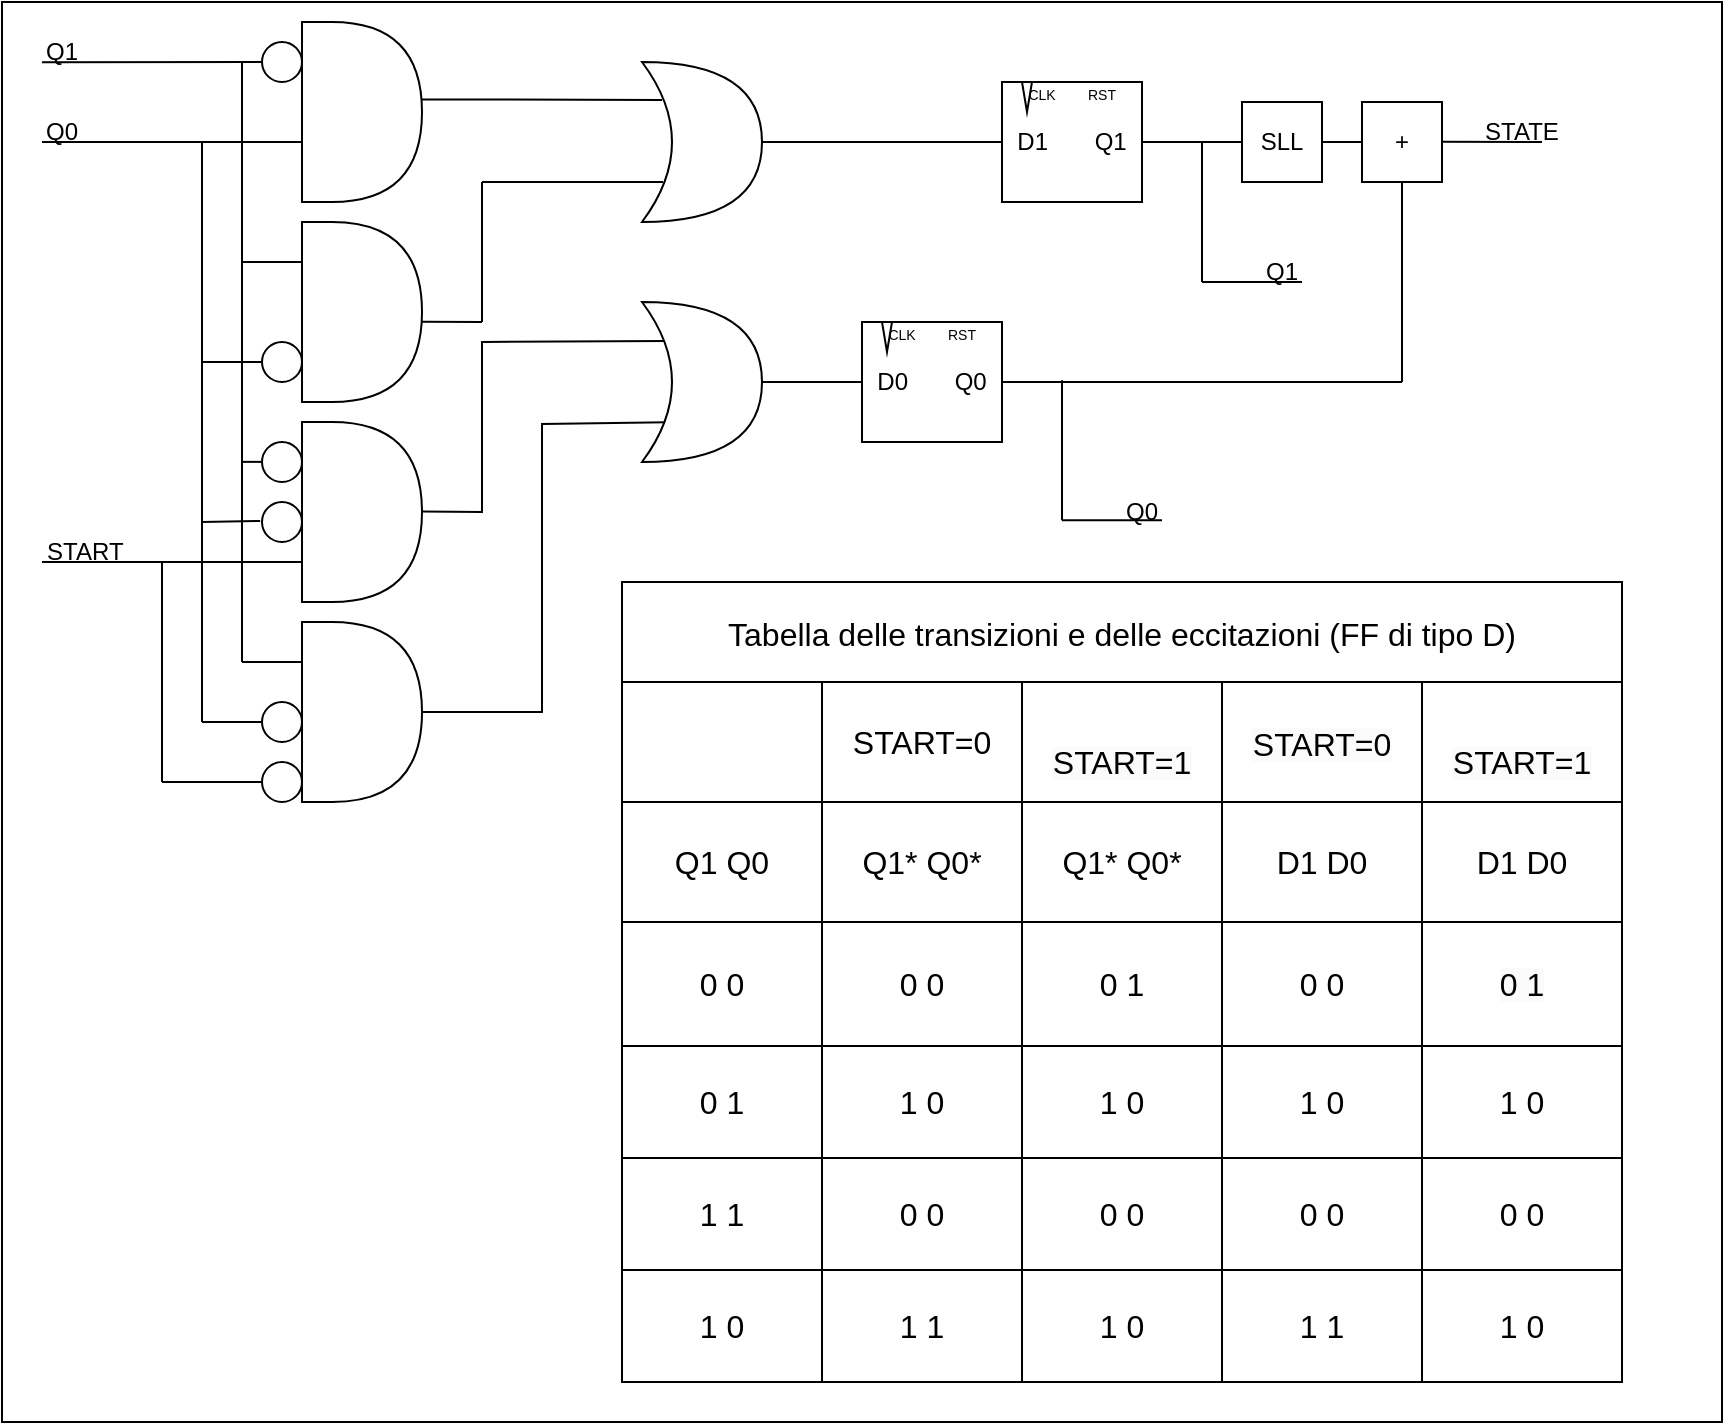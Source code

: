 <mxfile version="21.0.6" type="device"><diagram name="Pagina-1" id="FR991NiHqx2Wa30AYlvy"><mxGraphModel dx="1434" dy="838" grid="1" gridSize="10" guides="1" tooltips="1" connect="1" arrows="1" fold="1" page="1" pageScale="1" pageWidth="827" pageHeight="1169" math="0" shadow="0"><root><mxCell id="0"/><mxCell id="1" parent="0"/><mxCell id="OOi0XTIYdre6TijQ8wzF-10" value="" style="rounded=0;whiteSpace=wrap;html=1;" vertex="1" parent="1"><mxGeometry y="110" width="860" height="710" as="geometry"/></mxCell><mxCell id="tma3pXc1YQjICb22r_t--1" value="" style="shape=delay;whiteSpace=wrap;html=1;" parent="1" vertex="1"><mxGeometry x="150" y="120" width="60" height="90" as="geometry"/></mxCell><mxCell id="tma3pXc1YQjICb22r_t--3" value="" style="shape=delay;whiteSpace=wrap;html=1;" parent="1" vertex="1"><mxGeometry x="150" y="220" width="60" height="90" as="geometry"/></mxCell><mxCell id="tma3pXc1YQjICb22r_t--4" value="" style="shape=delay;whiteSpace=wrap;html=1;" parent="1" vertex="1"><mxGeometry x="150" y="420" width="60" height="90" as="geometry"/></mxCell><mxCell id="tma3pXc1YQjICb22r_t--5" value="" style="shape=delay;whiteSpace=wrap;html=1;" parent="1" vertex="1"><mxGeometry x="150" y="320" width="60" height="90" as="geometry"/></mxCell><mxCell id="tma3pXc1YQjICb22r_t--8" value="" style="endArrow=none;html=1;rounded=0;" parent="1" edge="1"><mxGeometry width="50" height="50" relative="1" as="geometry"><mxPoint x="120" y="240" as="sourcePoint"/><mxPoint x="150" y="240" as="targetPoint"/></mxGeometry></mxCell><mxCell id="tma3pXc1YQjICb22r_t--10" value="" style="endArrow=none;html=1;rounded=0;" parent="1" edge="1"><mxGeometry width="50" height="50" relative="1" as="geometry"><mxPoint x="120" y="339.93" as="sourcePoint"/><mxPoint x="130" y="339.93" as="targetPoint"/></mxGeometry></mxCell><mxCell id="tma3pXc1YQjICb22r_t--11" value="" style="endArrow=none;html=1;rounded=0;entryX=-0.046;entryY=0.474;entryDx=0;entryDy=0;entryPerimeter=0;" parent="1" target="tma3pXc1YQjICb22r_t--23" edge="1"><mxGeometry width="50" height="50" relative="1" as="geometry"><mxPoint x="100" y="370" as="sourcePoint"/><mxPoint x="130" y="365" as="targetPoint"/></mxGeometry></mxCell><mxCell id="tma3pXc1YQjICb22r_t--12" value="" style="endArrow=none;html=1;rounded=0;" parent="1" edge="1"><mxGeometry width="50" height="50" relative="1" as="geometry"><mxPoint x="20" y="390" as="sourcePoint"/><mxPoint x="150" y="390" as="targetPoint"/></mxGeometry></mxCell><mxCell id="tma3pXc1YQjICb22r_t--13" value="" style="endArrow=none;html=1;rounded=0;" parent="1" edge="1"><mxGeometry width="50" height="50" relative="1" as="geometry"><mxPoint x="120" y="440" as="sourcePoint"/><mxPoint x="150" y="440" as="targetPoint"/></mxGeometry></mxCell><mxCell id="tma3pXc1YQjICb22r_t--16" value="" style="endArrow=none;html=1;rounded=0;" parent="1" edge="1"><mxGeometry width="50" height="50" relative="1" as="geometry"><mxPoint x="20" y="180" as="sourcePoint"/><mxPoint x="150" y="180" as="targetPoint"/></mxGeometry></mxCell><mxCell id="tma3pXc1YQjICb22r_t--18" value="" style="endArrow=none;html=1;rounded=0;" parent="1" edge="1"><mxGeometry width="50" height="50" relative="1" as="geometry"><mxPoint x="20" y="140.07" as="sourcePoint"/><mxPoint x="140" y="139.93" as="targetPoint"/></mxGeometry></mxCell><mxCell id="tma3pXc1YQjICb22r_t--17" value="" style="ellipse;whiteSpace=wrap;html=1;aspect=fixed;" parent="1" vertex="1"><mxGeometry x="130" y="130" width="20" height="20" as="geometry"/></mxCell><mxCell id="tma3pXc1YQjICb22r_t--21" value="" style="endArrow=none;html=1;rounded=0;" parent="1" target="tma3pXc1YQjICb22r_t--20" edge="1"><mxGeometry width="50" height="50" relative="1" as="geometry"><mxPoint x="100" y="290" as="sourcePoint"/><mxPoint x="150" y="280" as="targetPoint"/><Array as="points"><mxPoint x="120" y="290"/></Array></mxGeometry></mxCell><mxCell id="tma3pXc1YQjICb22r_t--20" value="" style="ellipse;whiteSpace=wrap;html=1;aspect=fixed;" parent="1" vertex="1"><mxGeometry x="130" y="280" width="20" height="20" as="geometry"/></mxCell><mxCell id="tma3pXc1YQjICb22r_t--22" value="" style="ellipse;whiteSpace=wrap;html=1;aspect=fixed;" parent="1" vertex="1"><mxGeometry x="130" y="330" width="20" height="20" as="geometry"/></mxCell><mxCell id="tma3pXc1YQjICb22r_t--23" value="" style="ellipse;whiteSpace=wrap;html=1;aspect=fixed;" parent="1" vertex="1"><mxGeometry x="130" y="360" width="20" height="20" as="geometry"/></mxCell><mxCell id="tma3pXc1YQjICb22r_t--26" value="" style="endArrow=none;html=1;rounded=0;entryX=0;entryY=0.5;entryDx=0;entryDy=0;" parent="1" target="tma3pXc1YQjICb22r_t--28" edge="1"><mxGeometry width="50" height="50" relative="1" as="geometry"><mxPoint x="100" y="470.04" as="sourcePoint"/><mxPoint x="140" y="469.9" as="targetPoint"/></mxGeometry></mxCell><mxCell id="tma3pXc1YQjICb22r_t--27" value="" style="endArrow=none;html=1;rounded=0;startArrow=none;" parent="1" source="tma3pXc1YQjICb22r_t--29" edge="1"><mxGeometry width="50" height="50" relative="1" as="geometry"><mxPoint x="80" y="495" as="sourcePoint"/><mxPoint x="140" y="494.86" as="targetPoint"/></mxGeometry></mxCell><mxCell id="tma3pXc1YQjICb22r_t--28" value="" style="ellipse;whiteSpace=wrap;html=1;aspect=fixed;" parent="1" vertex="1"><mxGeometry x="130" y="460" width="20" height="20" as="geometry"/></mxCell><mxCell id="tma3pXc1YQjICb22r_t--30" value="" style="endArrow=none;html=1;rounded=0;" parent="1" edge="1"><mxGeometry width="50" height="50" relative="1" as="geometry"><mxPoint x="120" y="440" as="sourcePoint"/><mxPoint x="120" y="140" as="targetPoint"/></mxGeometry></mxCell><mxCell id="tma3pXc1YQjICb22r_t--33" value="" style="endArrow=none;html=1;rounded=0;" parent="1" edge="1"><mxGeometry width="50" height="50" relative="1" as="geometry"><mxPoint x="100" y="470" as="sourcePoint"/><mxPoint x="100" y="180" as="targetPoint"/></mxGeometry></mxCell><mxCell id="tma3pXc1YQjICb22r_t--34" value="" style="endArrow=none;html=1;rounded=0;" parent="1" edge="1"><mxGeometry width="50" height="50" relative="1" as="geometry"><mxPoint x="80" y="500" as="sourcePoint"/><mxPoint x="80" y="390" as="targetPoint"/></mxGeometry></mxCell><mxCell id="tma3pXc1YQjICb22r_t--35" value="" style="endArrow=none;html=1;rounded=0;" parent="1" target="tma3pXc1YQjICb22r_t--29" edge="1"><mxGeometry width="50" height="50" relative="1" as="geometry"><mxPoint x="80" y="500" as="sourcePoint"/><mxPoint x="140" y="494.86" as="targetPoint"/></mxGeometry></mxCell><mxCell id="tma3pXc1YQjICb22r_t--29" value="" style="ellipse;whiteSpace=wrap;html=1;aspect=fixed;" parent="1" vertex="1"><mxGeometry x="130" y="490" width="20" height="20" as="geometry"/></mxCell><mxCell id="tma3pXc1YQjICb22r_t--37" value="" style="shape=xor;whiteSpace=wrap;html=1;" parent="1" vertex="1"><mxGeometry x="320" y="140" width="60" height="80" as="geometry"/></mxCell><mxCell id="tma3pXc1YQjICb22r_t--39" value="" style="endArrow=none;html=1;rounded=0;entryX=1;entryY=0.43;entryDx=0;entryDy=0;entryPerimeter=0;" parent="1" target="tma3pXc1YQjICb22r_t--1" edge="1"><mxGeometry width="50" height="50" relative="1" as="geometry"><mxPoint x="330" y="159" as="sourcePoint"/><mxPoint x="260" y="180" as="targetPoint"/></mxGeometry></mxCell><mxCell id="tma3pXc1YQjICb22r_t--41" value="" style="endArrow=none;html=1;rounded=0;exitX=0.175;exitY=0.75;exitDx=0;exitDy=0;exitPerimeter=0;" parent="1" source="tma3pXc1YQjICb22r_t--37" edge="1"><mxGeometry width="50" height="50" relative="1" as="geometry"><mxPoint x="330" y="200" as="sourcePoint"/><mxPoint x="240" y="200" as="targetPoint"/></mxGeometry></mxCell><mxCell id="tma3pXc1YQjICb22r_t--42" value="" style="endArrow=none;html=1;rounded=0;" parent="1" edge="1"><mxGeometry width="50" height="50" relative="1" as="geometry"><mxPoint x="240" y="270" as="sourcePoint"/><mxPoint x="240" y="200" as="targetPoint"/></mxGeometry></mxCell><mxCell id="tma3pXc1YQjICb22r_t--43" value="" style="endArrow=none;html=1;rounded=0;entryX=0.994;entryY=0.554;entryDx=0;entryDy=0;entryPerimeter=0;" parent="1" target="tma3pXc1YQjICb22r_t--3" edge="1"><mxGeometry width="50" height="50" relative="1" as="geometry"><mxPoint x="240" y="270" as="sourcePoint"/><mxPoint x="250" y="210" as="targetPoint"/></mxGeometry></mxCell><mxCell id="tma3pXc1YQjICb22r_t--44" value="" style="endArrow=none;html=1;rounded=0;entryX=1;entryY=0.43;entryDx=0;entryDy=0;entryPerimeter=0;exitX=0.205;exitY=0.243;exitDx=0;exitDy=0;exitPerimeter=0;" parent="1" source="tma3pXc1YQjICb22r_t--38" edge="1"><mxGeometry width="50" height="50" relative="1" as="geometry"><mxPoint x="330" y="364.71" as="sourcePoint"/><mxPoint x="210" y="364.71" as="targetPoint"/><Array as="points"><mxPoint x="240" y="280"/><mxPoint x="240" y="365"/></Array></mxGeometry></mxCell><mxCell id="tma3pXc1YQjICb22r_t--45" value="" style="endArrow=none;html=1;rounded=0;entryX=1;entryY=0.5;entryDx=0;entryDy=0;exitX=0.205;exitY=0.243;exitDx=0;exitDy=0;exitPerimeter=0;" parent="1" target="tma3pXc1YQjICb22r_t--4" edge="1"><mxGeometry width="50" height="50" relative="1" as="geometry"><mxPoint x="342" y="320" as="sourcePoint"/><mxPoint x="220" y="405.71" as="targetPoint"/><Array as="points"><mxPoint x="270" y="321"/><mxPoint x="270" y="465"/></Array></mxGeometry></mxCell><mxCell id="tma3pXc1YQjICb22r_t--38" value="" style="shape=xor;whiteSpace=wrap;html=1;" parent="1" vertex="1"><mxGeometry x="320" y="260" width="60" height="80" as="geometry"/></mxCell><mxCell id="tma3pXc1YQjICb22r_t--46" value="D1&amp;nbsp; &amp;nbsp; &amp;nbsp; &amp;nbsp;Q1" style="rounded=0;whiteSpace=wrap;html=1;" parent="1" vertex="1"><mxGeometry x="500" y="150" width="70" height="60" as="geometry"/></mxCell><mxCell id="tma3pXc1YQjICb22r_t--48" value="D0&amp;nbsp; &amp;nbsp; &amp;nbsp; &amp;nbsp;Q0" style="rounded=0;whiteSpace=wrap;html=1;" parent="1" vertex="1"><mxGeometry x="430" y="270" width="70" height="60" as="geometry"/></mxCell><mxCell id="tma3pXc1YQjICb22r_t--49" value="" style="endArrow=none;html=1;rounded=0;entryX=1;entryY=0.5;entryDx=0;entryDy=0;entryPerimeter=0;exitX=0;exitY=0.5;exitDx=0;exitDy=0;" parent="1" source="tma3pXc1YQjICb22r_t--46" target="tma3pXc1YQjICb22r_t--37" edge="1"><mxGeometry width="50" height="50" relative="1" as="geometry"><mxPoint x="340" y="169" as="sourcePoint"/><mxPoint x="220" y="169" as="targetPoint"/></mxGeometry></mxCell><mxCell id="tma3pXc1YQjICb22r_t--50" value="" style="endArrow=none;html=1;rounded=0;entryX=1;entryY=0.5;entryDx=0;entryDy=0;entryPerimeter=0;" parent="1" edge="1"><mxGeometry width="50" height="50" relative="1" as="geometry"><mxPoint x="430" y="300" as="sourcePoint"/><mxPoint x="380" y="300" as="targetPoint"/></mxGeometry></mxCell><mxCell id="tma3pXc1YQjICb22r_t--51" value="" style="endArrow=none;html=1;rounded=0;exitX=1;exitY=0.5;exitDx=0;exitDy=0;" parent="1" source="tma3pXc1YQjICb22r_t--46" edge="1"><mxGeometry width="50" height="50" relative="1" as="geometry"><mxPoint x="470" y="270" as="sourcePoint"/><mxPoint x="620" y="180" as="targetPoint"/></mxGeometry></mxCell><mxCell id="tma3pXc1YQjICb22r_t--52" value="" style="endArrow=none;html=1;rounded=0;exitX=1;exitY=0.5;exitDx=0;exitDy=0;" parent="1" edge="1"><mxGeometry width="50" height="50" relative="1" as="geometry"><mxPoint x="500" y="300" as="sourcePoint"/><mxPoint x="700" y="300" as="targetPoint"/></mxGeometry></mxCell><mxCell id="tma3pXc1YQjICb22r_t--53" value="SLL" style="rounded=0;whiteSpace=wrap;html=1;" parent="1" vertex="1"><mxGeometry x="620" y="160" width="40" height="40" as="geometry"/></mxCell><mxCell id="tma3pXc1YQjICb22r_t--54" value="" style="endArrow=none;html=1;rounded=0;exitX=1;exitY=0.5;exitDx=0;exitDy=0;" parent="1" edge="1"><mxGeometry width="50" height="50" relative="1" as="geometry"><mxPoint x="660" y="180" as="sourcePoint"/><mxPoint x="680" y="180" as="targetPoint"/></mxGeometry></mxCell><mxCell id="tma3pXc1YQjICb22r_t--55" value="+" style="rounded=0;whiteSpace=wrap;html=1;" parent="1" vertex="1"><mxGeometry x="680" y="160" width="40" height="40" as="geometry"/></mxCell><mxCell id="tma3pXc1YQjICb22r_t--56" value="" style="endArrow=none;html=1;rounded=0;exitX=0.5;exitY=1;exitDx=0;exitDy=0;" parent="1" source="tma3pXc1YQjICb22r_t--55" edge="1"><mxGeometry width="50" height="50" relative="1" as="geometry"><mxPoint x="510" y="310" as="sourcePoint"/><mxPoint x="700" y="300" as="targetPoint"/></mxGeometry></mxCell><mxCell id="tma3pXc1YQjICb22r_t--58" value="" style="endArrow=none;html=1;rounded=0;exitX=1;exitY=0.5;exitDx=0;exitDy=0;" parent="1" edge="1"><mxGeometry width="50" height="50" relative="1" as="geometry"><mxPoint x="720" y="179.86" as="sourcePoint"/><mxPoint x="770" y="180" as="targetPoint"/></mxGeometry></mxCell><mxCell id="tma3pXc1YQjICb22r_t--59" value="" style="endArrow=none;html=1;rounded=0;" parent="1" edge="1"><mxGeometry width="50" height="50" relative="1" as="geometry"><mxPoint x="600" y="250" as="sourcePoint"/><mxPoint x="600" y="180" as="targetPoint"/></mxGeometry></mxCell><mxCell id="tma3pXc1YQjICb22r_t--60" value="" style="endArrow=none;html=1;rounded=0;" parent="1" edge="1"><mxGeometry width="50" height="50" relative="1" as="geometry"><mxPoint x="650" y="250" as="sourcePoint"/><mxPoint x="600" y="250" as="targetPoint"/></mxGeometry></mxCell><mxCell id="tma3pXc1YQjICb22r_t--61" value="" style="endArrow=none;html=1;rounded=0;" parent="1" edge="1"><mxGeometry width="50" height="50" relative="1" as="geometry"><mxPoint x="530" y="369.17" as="sourcePoint"/><mxPoint x="530" y="299.17" as="targetPoint"/></mxGeometry></mxCell><mxCell id="tma3pXc1YQjICb22r_t--62" value="" style="endArrow=none;html=1;rounded=0;" parent="1" edge="1"><mxGeometry width="50" height="50" relative="1" as="geometry"><mxPoint x="580" y="369.17" as="sourcePoint"/><mxPoint x="530" y="369.17" as="targetPoint"/></mxGeometry></mxCell><mxCell id="tma3pXc1YQjICb22r_t--63" value="Q1" style="text;html=1;strokeColor=none;fillColor=none;align=center;verticalAlign=middle;whiteSpace=wrap;rounded=0;" parent="1" vertex="1"><mxGeometry x="610" y="230" width="60" height="30" as="geometry"/></mxCell><mxCell id="tma3pXc1YQjICb22r_t--64" value="Q0" style="text;html=1;strokeColor=none;fillColor=none;align=center;verticalAlign=middle;whiteSpace=wrap;rounded=0;" parent="1" vertex="1"><mxGeometry x="540" y="350" width="60" height="30" as="geometry"/></mxCell><mxCell id="tma3pXc1YQjICb22r_t--65" value="STATE" style="text;html=1;strokeColor=none;fillColor=none;align=center;verticalAlign=middle;whiteSpace=wrap;rounded=0;" parent="1" vertex="1"><mxGeometry x="730" y="160" width="60" height="30" as="geometry"/></mxCell><mxCell id="tma3pXc1YQjICb22r_t--66" value="Q0" style="text;html=1;strokeColor=none;fillColor=none;align=center;verticalAlign=middle;whiteSpace=wrap;rounded=0;" parent="1" vertex="1"><mxGeometry y="160" width="60" height="30" as="geometry"/></mxCell><mxCell id="tma3pXc1YQjICb22r_t--67" value="Q1" style="text;html=1;strokeColor=none;fillColor=none;align=center;verticalAlign=middle;whiteSpace=wrap;rounded=0;" parent="1" vertex="1"><mxGeometry y="120" width="60" height="30" as="geometry"/></mxCell><mxCell id="tma3pXc1YQjICb22r_t--68" value="&amp;nbsp;START" style="text;html=1;strokeColor=none;fillColor=none;align=center;verticalAlign=middle;whiteSpace=wrap;rounded=0;" parent="1" vertex="1"><mxGeometry x="10" y="370" width="60" height="30" as="geometry"/></mxCell><mxCell id="tma3pXc1YQjICb22r_t--69" value="Tabella delle transizioni e delle eccitazioni (FF di tipo D)" style="shape=table;startSize=50;container=1;collapsible=0;childLayout=tableLayout;strokeColor=default;fontSize=16;" parent="1" vertex="1"><mxGeometry x="310" y="400" width="500" height="400" as="geometry"/></mxCell><mxCell id="tma3pXc1YQjICb22r_t--120" style="shape=tableRow;horizontal=0;startSize=0;swimlaneHead=0;swimlaneBody=0;strokeColor=inherit;top=0;left=0;bottom=0;right=0;collapsible=0;dropTarget=0;fillColor=none;points=[[0,0.5],[1,0.5]];portConstraint=eastwest;fontSize=16;" parent="tma3pXc1YQjICb22r_t--69" vertex="1"><mxGeometry y="50" width="500" height="60" as="geometry"/></mxCell><mxCell id="tma3pXc1YQjICb22r_t--121" style="shape=partialRectangle;html=1;whiteSpace=wrap;connectable=0;strokeColor=inherit;overflow=hidden;fillColor=none;top=0;left=0;bottom=0;right=0;pointerEvents=1;fontSize=16;" parent="tma3pXc1YQjICb22r_t--120" vertex="1"><mxGeometry width="100" height="60" as="geometry"><mxRectangle width="100" height="60" as="alternateBounds"/></mxGeometry></mxCell><mxCell id="tma3pXc1YQjICb22r_t--122" value="START=0" style="shape=partialRectangle;html=1;whiteSpace=wrap;connectable=0;strokeColor=inherit;overflow=hidden;fillColor=none;top=0;left=0;bottom=0;right=0;pointerEvents=1;fontSize=16;" parent="tma3pXc1YQjICb22r_t--120" vertex="1"><mxGeometry x="100" width="100" height="60" as="geometry"><mxRectangle width="100" height="60" as="alternateBounds"/></mxGeometry></mxCell><mxCell id="tma3pXc1YQjICb22r_t--123" value="&lt;br&gt;&lt;span style=&quot;color: rgb(0, 0, 0); font-family: Helvetica; font-size: 16px; font-style: normal; font-variant-ligatures: normal; font-variant-caps: normal; font-weight: 400; letter-spacing: normal; orphans: 2; text-align: center; text-indent: 0px; text-transform: none; widows: 2; word-spacing: 0px; -webkit-text-stroke-width: 0px; background-color: rgb(251, 251, 251); text-decoration-thickness: initial; text-decoration-style: initial; text-decoration-color: initial; float: none; display: inline !important;&quot;&gt;START=1&lt;/span&gt;&lt;br&gt;" style="shape=partialRectangle;html=1;whiteSpace=wrap;connectable=0;strokeColor=inherit;overflow=hidden;fillColor=none;top=0;left=0;bottom=0;right=0;pointerEvents=1;fontSize=16;" parent="tma3pXc1YQjICb22r_t--120" vertex="1"><mxGeometry x="200" width="100" height="60" as="geometry"><mxRectangle width="100" height="60" as="alternateBounds"/></mxGeometry></mxCell><mxCell id="tma3pXc1YQjICb22r_t--124" value="&#10;&lt;span style=&quot;color: rgb(0, 0, 0); font-family: Helvetica; font-size: 16px; font-style: normal; font-variant-ligatures: normal; font-variant-caps: normal; font-weight: 400; letter-spacing: normal; orphans: 2; text-align: center; text-indent: 0px; text-transform: none; widows: 2; word-spacing: 0px; -webkit-text-stroke-width: 0px; background-color: rgb(251, 251, 251); text-decoration-thickness: initial; text-decoration-style: initial; text-decoration-color: initial; float: none; display: inline !important;&quot;&gt;START=0&lt;/span&gt;&#10;&#10;" style="shape=partialRectangle;html=1;whiteSpace=wrap;connectable=0;strokeColor=inherit;overflow=hidden;fillColor=none;top=0;left=0;bottom=0;right=0;pointerEvents=1;fontSize=16;" parent="tma3pXc1YQjICb22r_t--120" vertex="1"><mxGeometry x="300" width="100" height="60" as="geometry"><mxRectangle width="100" height="60" as="alternateBounds"/></mxGeometry></mxCell><mxCell id="tma3pXc1YQjICb22r_t--125" value="&lt;br&gt;&lt;span style=&quot;color: rgb(0, 0, 0); font-family: Helvetica; font-size: 16px; font-style: normal; font-variant-ligatures: normal; font-variant-caps: normal; font-weight: 400; letter-spacing: normal; orphans: 2; text-align: center; text-indent: 0px; text-transform: none; widows: 2; word-spacing: 0px; -webkit-text-stroke-width: 0px; background-color: rgb(251, 251, 251); text-decoration-thickness: initial; text-decoration-style: initial; text-decoration-color: initial; float: none; display: inline !important;&quot;&gt;START=1&lt;/span&gt;&lt;br&gt;" style="shape=partialRectangle;html=1;whiteSpace=wrap;connectable=0;strokeColor=inherit;overflow=hidden;fillColor=none;top=0;left=0;bottom=0;right=0;pointerEvents=1;fontSize=16;" parent="tma3pXc1YQjICb22r_t--120" vertex="1"><mxGeometry x="400" width="100" height="60" as="geometry"><mxRectangle width="100" height="60" as="alternateBounds"/></mxGeometry></mxCell><mxCell id="tma3pXc1YQjICb22r_t--70" value="" style="shape=tableRow;horizontal=0;startSize=0;swimlaneHead=0;swimlaneBody=0;strokeColor=inherit;top=0;left=0;bottom=0;right=0;collapsible=0;dropTarget=0;fillColor=none;points=[[0,0.5],[1,0.5]];portConstraint=eastwest;fontSize=16;" parent="tma3pXc1YQjICb22r_t--69" vertex="1"><mxGeometry y="110" width="500" height="60" as="geometry"/></mxCell><mxCell id="tma3pXc1YQjICb22r_t--71" value="Q1 Q0" style="shape=partialRectangle;html=1;whiteSpace=wrap;connectable=0;strokeColor=inherit;overflow=hidden;fillColor=none;top=0;left=0;bottom=0;right=0;pointerEvents=1;fontSize=16;" parent="tma3pXc1YQjICb22r_t--70" vertex="1"><mxGeometry width="100" height="60" as="geometry"><mxRectangle width="100" height="60" as="alternateBounds"/></mxGeometry></mxCell><mxCell id="tma3pXc1YQjICb22r_t--72" value="Q1* Q0*" style="shape=partialRectangle;html=1;whiteSpace=wrap;connectable=0;strokeColor=inherit;overflow=hidden;fillColor=none;top=0;left=0;bottom=0;right=0;pointerEvents=1;fontSize=16;" parent="tma3pXc1YQjICb22r_t--70" vertex="1"><mxGeometry x="100" width="100" height="60" as="geometry"><mxRectangle width="100" height="60" as="alternateBounds"/></mxGeometry></mxCell><mxCell id="tma3pXc1YQjICb22r_t--102" value="Q1* Q0*" style="shape=partialRectangle;html=1;whiteSpace=wrap;connectable=0;strokeColor=inherit;overflow=hidden;fillColor=none;top=0;left=0;bottom=0;right=0;pointerEvents=1;fontSize=16;" parent="tma3pXc1YQjICb22r_t--70" vertex="1"><mxGeometry x="200" width="100" height="60" as="geometry"><mxRectangle width="100" height="60" as="alternateBounds"/></mxGeometry></mxCell><mxCell id="tma3pXc1YQjICb22r_t--106" value="D1 D0" style="shape=partialRectangle;html=1;whiteSpace=wrap;connectable=0;strokeColor=inherit;overflow=hidden;fillColor=none;top=0;left=0;bottom=0;right=0;pointerEvents=1;fontSize=16;" parent="tma3pXc1YQjICb22r_t--70" vertex="1"><mxGeometry x="300" width="100" height="60" as="geometry"><mxRectangle width="100" height="60" as="alternateBounds"/></mxGeometry></mxCell><mxCell id="tma3pXc1YQjICb22r_t--115" value="D1 D0" style="shape=partialRectangle;html=1;whiteSpace=wrap;connectable=0;strokeColor=inherit;overflow=hidden;fillColor=none;top=0;left=0;bottom=0;right=0;pointerEvents=1;fontSize=16;" parent="tma3pXc1YQjICb22r_t--70" vertex="1"><mxGeometry x="400" width="100" height="60" as="geometry"><mxRectangle width="100" height="60" as="alternateBounds"/></mxGeometry></mxCell><mxCell id="tma3pXc1YQjICb22r_t--74" value="" style="shape=tableRow;horizontal=0;startSize=0;swimlaneHead=0;swimlaneBody=0;strokeColor=inherit;top=0;left=0;bottom=0;right=0;collapsible=0;dropTarget=0;fillColor=none;points=[[0,0.5],[1,0.5]];portConstraint=eastwest;fontSize=16;" parent="tma3pXc1YQjICb22r_t--69" vertex="1"><mxGeometry y="170" width="500" height="62" as="geometry"/></mxCell><mxCell id="tma3pXc1YQjICb22r_t--75" value="0 0" style="shape=partialRectangle;html=1;whiteSpace=wrap;connectable=0;strokeColor=inherit;overflow=hidden;fillColor=none;top=0;left=0;bottom=0;right=0;pointerEvents=1;fontSize=16;" parent="tma3pXc1YQjICb22r_t--74" vertex="1"><mxGeometry width="100" height="62" as="geometry"><mxRectangle width="100" height="62" as="alternateBounds"/></mxGeometry></mxCell><mxCell id="tma3pXc1YQjICb22r_t--76" value="0 0" style="shape=partialRectangle;html=1;whiteSpace=wrap;connectable=0;strokeColor=inherit;overflow=hidden;fillColor=none;top=0;left=0;bottom=0;right=0;pointerEvents=1;fontSize=16;" parent="tma3pXc1YQjICb22r_t--74" vertex="1"><mxGeometry x="100" width="100" height="62" as="geometry"><mxRectangle width="100" height="62" as="alternateBounds"/></mxGeometry></mxCell><mxCell id="tma3pXc1YQjICb22r_t--103" value="0 1" style="shape=partialRectangle;html=1;whiteSpace=wrap;connectable=0;strokeColor=inherit;overflow=hidden;fillColor=none;top=0;left=0;bottom=0;right=0;pointerEvents=1;fontSize=16;" parent="tma3pXc1YQjICb22r_t--74" vertex="1"><mxGeometry x="200" width="100" height="62" as="geometry"><mxRectangle width="100" height="62" as="alternateBounds"/></mxGeometry></mxCell><mxCell id="tma3pXc1YQjICb22r_t--107" value="0 0" style="shape=partialRectangle;html=1;whiteSpace=wrap;connectable=0;strokeColor=inherit;overflow=hidden;fillColor=none;top=0;left=0;bottom=0;right=0;pointerEvents=1;fontSize=16;" parent="tma3pXc1YQjICb22r_t--74" vertex="1"><mxGeometry x="300" width="100" height="62" as="geometry"><mxRectangle width="100" height="62" as="alternateBounds"/></mxGeometry></mxCell><mxCell id="tma3pXc1YQjICb22r_t--116" value="&#10;&lt;span style=&quot;color: rgb(0, 0, 0); font-family: Helvetica; font-size: 16px; font-style: normal; font-variant-ligatures: normal; font-variant-caps: normal; font-weight: 400; letter-spacing: normal; orphans: 2; text-align: center; text-indent: 0px; text-transform: none; widows: 2; word-spacing: 0px; -webkit-text-stroke-width: 0px; background-color: rgb(251, 251, 251); text-decoration-thickness: initial; text-decoration-style: initial; text-decoration-color: initial; float: none; display: inline !important;&quot;&gt;0 1&lt;/span&gt;&#10;&#10;" style="shape=partialRectangle;html=1;whiteSpace=wrap;connectable=0;strokeColor=inherit;overflow=hidden;fillColor=none;top=0;left=0;bottom=0;right=0;pointerEvents=1;fontSize=16;" parent="tma3pXc1YQjICb22r_t--74" vertex="1"><mxGeometry x="400" width="100" height="62" as="geometry"><mxRectangle width="100" height="62" as="alternateBounds"/></mxGeometry></mxCell><mxCell id="tma3pXc1YQjICb22r_t--78" value="" style="shape=tableRow;horizontal=0;startSize=0;swimlaneHead=0;swimlaneBody=0;strokeColor=inherit;top=0;left=0;bottom=0;right=0;collapsible=0;dropTarget=0;fillColor=none;points=[[0,0.5],[1,0.5]];portConstraint=eastwest;fontSize=16;" parent="tma3pXc1YQjICb22r_t--69" vertex="1"><mxGeometry y="232" width="500" height="56" as="geometry"/></mxCell><mxCell id="tma3pXc1YQjICb22r_t--79" value="0 1" style="shape=partialRectangle;html=1;whiteSpace=wrap;connectable=0;strokeColor=inherit;overflow=hidden;fillColor=none;top=0;left=0;bottom=0;right=0;pointerEvents=1;fontSize=16;" parent="tma3pXc1YQjICb22r_t--78" vertex="1"><mxGeometry width="100" height="56" as="geometry"><mxRectangle width="100" height="56" as="alternateBounds"/></mxGeometry></mxCell><mxCell id="tma3pXc1YQjICb22r_t--80" value="1 0" style="shape=partialRectangle;html=1;whiteSpace=wrap;connectable=0;strokeColor=inherit;overflow=hidden;fillColor=none;top=0;left=0;bottom=0;right=0;pointerEvents=1;fontSize=16;" parent="tma3pXc1YQjICb22r_t--78" vertex="1"><mxGeometry x="100" width="100" height="56" as="geometry"><mxRectangle width="100" height="56" as="alternateBounds"/></mxGeometry></mxCell><mxCell id="tma3pXc1YQjICb22r_t--104" value="1 0" style="shape=partialRectangle;html=1;whiteSpace=wrap;connectable=0;strokeColor=inherit;overflow=hidden;fillColor=none;top=0;left=0;bottom=0;right=0;pointerEvents=1;fontSize=16;" parent="tma3pXc1YQjICb22r_t--78" vertex="1"><mxGeometry x="200" width="100" height="56" as="geometry"><mxRectangle width="100" height="56" as="alternateBounds"/></mxGeometry></mxCell><mxCell id="tma3pXc1YQjICb22r_t--108" value="1 0" style="shape=partialRectangle;html=1;whiteSpace=wrap;connectable=0;strokeColor=inherit;overflow=hidden;fillColor=none;top=0;left=0;bottom=0;right=0;pointerEvents=1;fontSize=16;" parent="tma3pXc1YQjICb22r_t--78" vertex="1"><mxGeometry x="300" width="100" height="56" as="geometry"><mxRectangle width="100" height="56" as="alternateBounds"/></mxGeometry></mxCell><mxCell id="tma3pXc1YQjICb22r_t--117" value="1 0" style="shape=partialRectangle;html=1;whiteSpace=wrap;connectable=0;strokeColor=inherit;overflow=hidden;fillColor=none;top=0;left=0;bottom=0;right=0;pointerEvents=1;fontSize=16;" parent="tma3pXc1YQjICb22r_t--78" vertex="1"><mxGeometry x="400" width="100" height="56" as="geometry"><mxRectangle width="100" height="56" as="alternateBounds"/></mxGeometry></mxCell><mxCell id="tma3pXc1YQjICb22r_t--84" value="" style="shape=tableRow;horizontal=0;startSize=0;swimlaneHead=0;swimlaneBody=0;strokeColor=inherit;top=0;left=0;bottom=0;right=0;collapsible=0;dropTarget=0;fillColor=none;points=[[0,0.5],[1,0.5]];portConstraint=eastwest;fontSize=16;" parent="tma3pXc1YQjICb22r_t--69" vertex="1"><mxGeometry y="288" width="500" height="56" as="geometry"/></mxCell><mxCell id="tma3pXc1YQjICb22r_t--85" value="1 1" style="shape=partialRectangle;html=1;whiteSpace=wrap;connectable=0;strokeColor=inherit;overflow=hidden;fillColor=none;top=0;left=0;bottom=0;right=0;pointerEvents=1;fontSize=16;" parent="tma3pXc1YQjICb22r_t--84" vertex="1"><mxGeometry width="100" height="56" as="geometry"><mxRectangle width="100" height="56" as="alternateBounds"/></mxGeometry></mxCell><mxCell id="tma3pXc1YQjICb22r_t--86" value="0 0" style="shape=partialRectangle;html=1;whiteSpace=wrap;connectable=0;strokeColor=inherit;overflow=hidden;fillColor=none;top=0;left=0;bottom=0;right=0;pointerEvents=1;fontSize=16;" parent="tma3pXc1YQjICb22r_t--84" vertex="1"><mxGeometry x="100" width="100" height="56" as="geometry"><mxRectangle width="100" height="56" as="alternateBounds"/></mxGeometry></mxCell><mxCell id="tma3pXc1YQjICb22r_t--105" value="0 0" style="shape=partialRectangle;html=1;whiteSpace=wrap;connectable=0;strokeColor=inherit;overflow=hidden;fillColor=none;top=0;left=0;bottom=0;right=0;pointerEvents=1;fontSize=16;" parent="tma3pXc1YQjICb22r_t--84" vertex="1"><mxGeometry x="200" width="100" height="56" as="geometry"><mxRectangle width="100" height="56" as="alternateBounds"/></mxGeometry></mxCell><mxCell id="tma3pXc1YQjICb22r_t--109" value="0 0" style="shape=partialRectangle;html=1;whiteSpace=wrap;connectable=0;strokeColor=inherit;overflow=hidden;fillColor=none;top=0;left=0;bottom=0;right=0;pointerEvents=1;fontSize=16;" parent="tma3pXc1YQjICb22r_t--84" vertex="1"><mxGeometry x="300" width="100" height="56" as="geometry"><mxRectangle width="100" height="56" as="alternateBounds"/></mxGeometry></mxCell><mxCell id="tma3pXc1YQjICb22r_t--118" value="0 0" style="shape=partialRectangle;html=1;whiteSpace=wrap;connectable=0;strokeColor=inherit;overflow=hidden;fillColor=none;top=0;left=0;bottom=0;right=0;pointerEvents=1;fontSize=16;" parent="tma3pXc1YQjICb22r_t--84" vertex="1"><mxGeometry x="400" width="100" height="56" as="geometry"><mxRectangle width="100" height="56" as="alternateBounds"/></mxGeometry></mxCell><mxCell id="tma3pXc1YQjICb22r_t--110" style="shape=tableRow;horizontal=0;startSize=0;swimlaneHead=0;swimlaneBody=0;strokeColor=inherit;top=0;left=0;bottom=0;right=0;collapsible=0;dropTarget=0;fillColor=none;points=[[0,0.5],[1,0.5]];portConstraint=eastwest;fontSize=16;" parent="tma3pXc1YQjICb22r_t--69" vertex="1"><mxGeometry y="344" width="500" height="56" as="geometry"/></mxCell><mxCell id="tma3pXc1YQjICb22r_t--111" value="1 0" style="shape=partialRectangle;html=1;whiteSpace=wrap;connectable=0;strokeColor=inherit;overflow=hidden;fillColor=none;top=0;left=0;bottom=0;right=0;pointerEvents=1;fontSize=16;" parent="tma3pXc1YQjICb22r_t--110" vertex="1"><mxGeometry width="100" height="56" as="geometry"><mxRectangle width="100" height="56" as="alternateBounds"/></mxGeometry></mxCell><mxCell id="tma3pXc1YQjICb22r_t--112" value="1 1" style="shape=partialRectangle;html=1;whiteSpace=wrap;connectable=0;strokeColor=inherit;overflow=hidden;fillColor=none;top=0;left=0;bottom=0;right=0;pointerEvents=1;fontSize=16;" parent="tma3pXc1YQjICb22r_t--110" vertex="1"><mxGeometry x="100" width="100" height="56" as="geometry"><mxRectangle width="100" height="56" as="alternateBounds"/></mxGeometry></mxCell><mxCell id="tma3pXc1YQjICb22r_t--113" value="1 0" style="shape=partialRectangle;html=1;whiteSpace=wrap;connectable=0;strokeColor=inherit;overflow=hidden;fillColor=none;top=0;left=0;bottom=0;right=0;pointerEvents=1;fontSize=16;" parent="tma3pXc1YQjICb22r_t--110" vertex="1"><mxGeometry x="200" width="100" height="56" as="geometry"><mxRectangle width="100" height="56" as="alternateBounds"/></mxGeometry></mxCell><mxCell id="tma3pXc1YQjICb22r_t--114" value="1 1" style="shape=partialRectangle;html=1;whiteSpace=wrap;connectable=0;strokeColor=inherit;overflow=hidden;fillColor=none;top=0;left=0;bottom=0;right=0;pointerEvents=1;fontSize=16;" parent="tma3pXc1YQjICb22r_t--110" vertex="1"><mxGeometry x="300" width="100" height="56" as="geometry"><mxRectangle width="100" height="56" as="alternateBounds"/></mxGeometry></mxCell><mxCell id="tma3pXc1YQjICb22r_t--119" value="1 0" style="shape=partialRectangle;html=1;whiteSpace=wrap;connectable=0;strokeColor=inherit;overflow=hidden;fillColor=none;top=0;left=0;bottom=0;right=0;pointerEvents=1;fontSize=16;" parent="tma3pXc1YQjICb22r_t--110" vertex="1"><mxGeometry x="400" width="100" height="56" as="geometry"><mxRectangle width="100" height="56" as="alternateBounds"/></mxGeometry></mxCell><mxCell id="OOi0XTIYdre6TijQ8wzF-1" value="&lt;font style=&quot;font-size: 7px;&quot;&gt;RST&lt;/font&gt;" style="text;html=1;strokeColor=none;fillColor=none;align=center;verticalAlign=middle;whiteSpace=wrap;rounded=0;" vertex="1" parent="1"><mxGeometry x="520" y="140" width="60" height="30" as="geometry"/></mxCell><mxCell id="OOi0XTIYdre6TijQ8wzF-2" value="&lt;font style=&quot;font-size: 7px;&quot;&gt;CLK&lt;/font&gt;" style="text;html=1;strokeColor=none;fillColor=none;align=center;verticalAlign=middle;whiteSpace=wrap;rounded=0;" vertex="1" parent="1"><mxGeometry x="490" y="140" width="60" height="30" as="geometry"/></mxCell><mxCell id="OOi0XTIYdre6TijQ8wzF-3" value="" style="triangle;whiteSpace=wrap;html=1;rotation=90;" vertex="1" parent="1"><mxGeometry x="505" y="155" width="15" height="5" as="geometry"/></mxCell><mxCell id="OOi0XTIYdre6TijQ8wzF-5" value="&lt;font style=&quot;font-size: 7px;&quot;&gt;RST&lt;/font&gt;" style="text;html=1;strokeColor=none;fillColor=none;align=center;verticalAlign=middle;whiteSpace=wrap;rounded=0;" vertex="1" parent="1"><mxGeometry x="450" y="260" width="60" height="30" as="geometry"/></mxCell><mxCell id="OOi0XTIYdre6TijQ8wzF-6" value="&lt;font style=&quot;font-size: 7px;&quot;&gt;CLK&lt;/font&gt;" style="text;html=1;strokeColor=none;fillColor=none;align=center;verticalAlign=middle;whiteSpace=wrap;rounded=0;" vertex="1" parent="1"><mxGeometry x="420" y="260" width="60" height="30" as="geometry"/></mxCell><mxCell id="OOi0XTIYdre6TijQ8wzF-7" value="" style="triangle;whiteSpace=wrap;html=1;rotation=90;" vertex="1" parent="1"><mxGeometry x="435" y="275" width="15" height="5" as="geometry"/></mxCell></root></mxGraphModel></diagram></mxfile>
